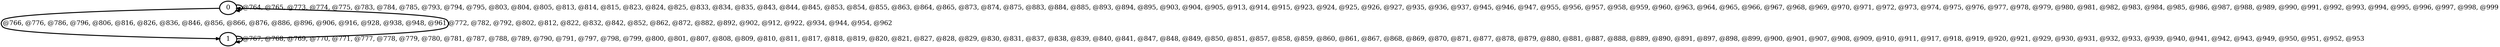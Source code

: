 digraph G {
        node [style=rounded, penwidth=3, fontsize=20, shape=oval];
        "0" -> "0" [label="@764, @765, @773, @774, @775, @783, @784, @785, @793, @794, @795, @803, @804, @805, @813, @814, @815, @823, @824, @825, @833, @834, @835, @843, @844, @845, @853, @854, @855, @863, @864, @865, @873, @874, @875, @883, @884, @885, @893, @894, @895, @903, @904, @905, @913, @914, @915, @923, @924, @925, @926, @927, @935, @936, @937, @945, @946, @947, @955, @956, @957, @958, @959, @960, @963, @964, @965, @966, @967, @968, @969, @970, @971, @972, @973, @974, @975, @976, @977, @978, @979, @980, @981, @982, @983, @984, @985, @986, @987, @988, @989, @990, @991, @992, @993, @994, @995, @996, @997, @998, @999", color=black,arrowsize=1,style=bold,penwidth=3,fontsize=20];
"0" -> "1" [label="@766, @776, @786, @796, @806, @816, @826, @836, @846, @856, @866, @876, @886, @896, @906, @916, @928, @938, @948, @961", color=black,arrowsize=1,style=bold,penwidth=3,fontsize=20];
"1" -> "1" [label="@767, @768, @769, @770, @771, @777, @778, @779, @780, @781, @787, @788, @789, @790, @791, @797, @798, @799, @800, @801, @807, @808, @809, @810, @811, @817, @818, @819, @820, @821, @827, @828, @829, @830, @831, @837, @838, @839, @840, @841, @847, @848, @849, @850, @851, @857, @858, @859, @860, @861, @867, @868, @869, @870, @871, @877, @878, @879, @880, @881, @887, @888, @889, @890, @891, @897, @898, @899, @900, @901, @907, @908, @909, @910, @911, @917, @918, @919, @920, @921, @929, @930, @931, @932, @933, @939, @940, @941, @942, @943, @949, @950, @951, @952, @953", color=black,arrowsize=1,style=bold,penwidth=3,fontsize=20];
"1" -> "0" [label="@772, @782, @792, @802, @812, @822, @832, @842, @852, @862, @872, @882, @892, @902, @912, @922, @934, @944, @954, @962", color=black,arrowsize=1,style=bold,penwidth=3,fontsize=20];
}
